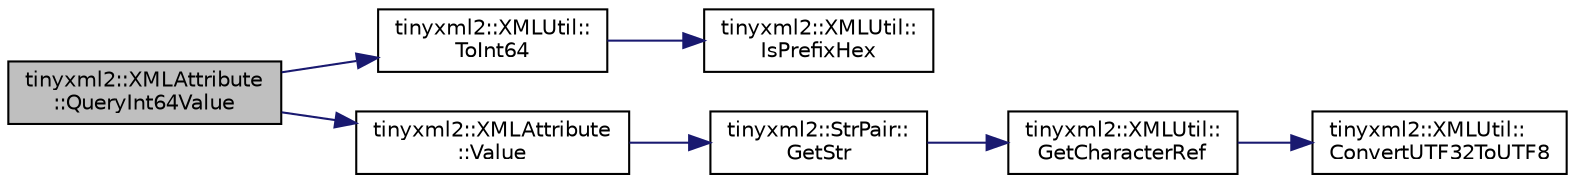 digraph "tinyxml2::XMLAttribute::QueryInt64Value"
{
 // LATEX_PDF_SIZE
  edge [fontname="Helvetica",fontsize="10",labelfontname="Helvetica",labelfontsize="10"];
  node [fontname="Helvetica",fontsize="10",shape=record];
  rankdir="LR";
  Node1 [label="tinyxml2::XMLAttribute\l::QueryInt64Value",height=0.2,width=0.4,color="black", fillcolor="grey75", style="filled", fontcolor="black",tooltip="See QueryIntValue."];
  Node1 -> Node2 [color="midnightblue",fontsize="10",style="solid",fontname="Helvetica"];
  Node2 [label="tinyxml2::XMLUtil::\lToInt64",height=0.2,width=0.4,color="black", fillcolor="white", style="filled",URL="$classtinyxml2_1_1XMLUtil.html#afe2ea09257431cd2b4b6d440552e4195",tooltip=" "];
  Node2 -> Node3 [color="midnightblue",fontsize="10",style="solid",fontname="Helvetica"];
  Node3 [label="tinyxml2::XMLUtil::\lIsPrefixHex",height=0.2,width=0.4,color="black", fillcolor="white", style="filled",URL="$classtinyxml2_1_1XMLUtil.html#a28c5a73c3d557ae0090191ef31d2f59a",tooltip=" "];
  Node1 -> Node4 [color="midnightblue",fontsize="10",style="solid",fontname="Helvetica"];
  Node4 [label="tinyxml2::XMLAttribute\l::Value",height=0.2,width=0.4,color="black", fillcolor="white", style="filled",URL="$classtinyxml2_1_1XMLAttribute.html#ab1c5cd993f836a771818ca408994b14e",tooltip="The value of the attribute."];
  Node4 -> Node5 [color="midnightblue",fontsize="10",style="solid",fontname="Helvetica"];
  Node5 [label="tinyxml2::StrPair::\lGetStr",height=0.2,width=0.4,color="black", fillcolor="white", style="filled",URL="$classtinyxml2_1_1StrPair.html#ad87e3d11330f5e689ba1e7e54c023b57",tooltip=" "];
  Node5 -> Node6 [color="midnightblue",fontsize="10",style="solid",fontname="Helvetica"];
  Node6 [label="tinyxml2::XMLUtil::\lGetCharacterRef",height=0.2,width=0.4,color="black", fillcolor="white", style="filled",URL="$classtinyxml2_1_1XMLUtil.html#a5a96e5144a8d693dc4bcd783d9964648",tooltip=" "];
  Node6 -> Node7 [color="midnightblue",fontsize="10",style="solid",fontname="Helvetica"];
  Node7 [label="tinyxml2::XMLUtil::\lConvertUTF32ToUTF8",height=0.2,width=0.4,color="black", fillcolor="white", style="filled",URL="$classtinyxml2_1_1XMLUtil.html#a31c00d5c5dfb38382de1dfcaf4be3595",tooltip=" "];
}
